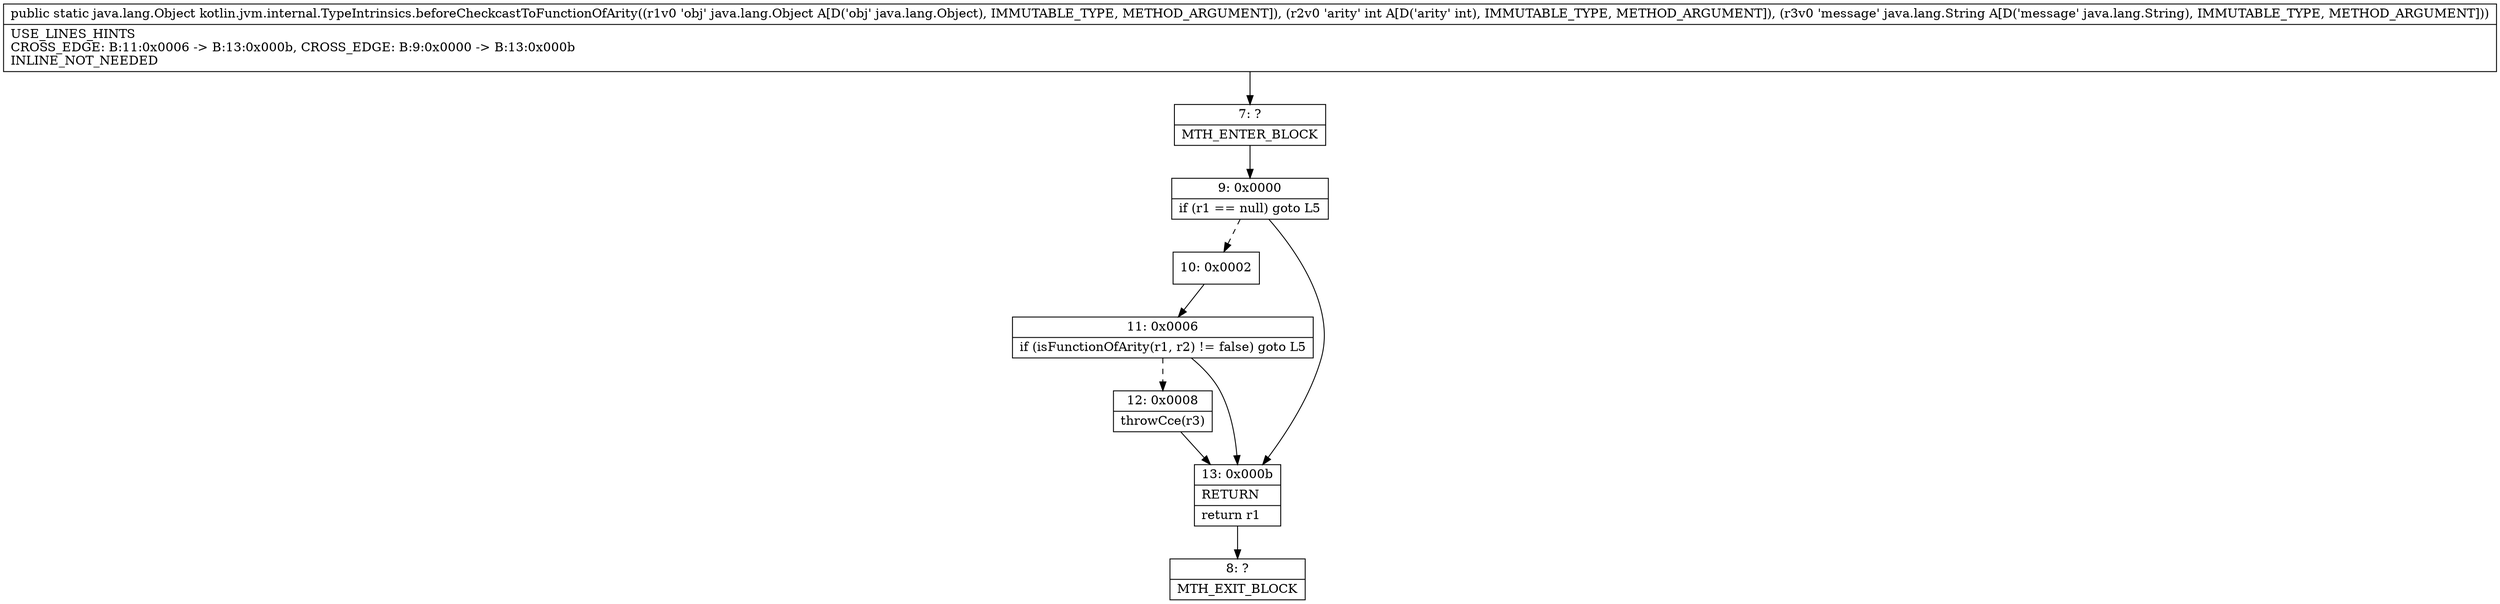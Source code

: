 digraph "CFG forkotlin.jvm.internal.TypeIntrinsics.beforeCheckcastToFunctionOfArity(Ljava\/lang\/Object;ILjava\/lang\/String;)Ljava\/lang\/Object;" {
Node_7 [shape=record,label="{7\:\ ?|MTH_ENTER_BLOCK\l}"];
Node_9 [shape=record,label="{9\:\ 0x0000|if (r1 == null) goto L5\l}"];
Node_10 [shape=record,label="{10\:\ 0x0002}"];
Node_11 [shape=record,label="{11\:\ 0x0006|if (isFunctionOfArity(r1, r2) != false) goto L5\l}"];
Node_12 [shape=record,label="{12\:\ 0x0008|throwCce(r3)\l}"];
Node_13 [shape=record,label="{13\:\ 0x000b|RETURN\l|return r1\l}"];
Node_8 [shape=record,label="{8\:\ ?|MTH_EXIT_BLOCK\l}"];
MethodNode[shape=record,label="{public static java.lang.Object kotlin.jvm.internal.TypeIntrinsics.beforeCheckcastToFunctionOfArity((r1v0 'obj' java.lang.Object A[D('obj' java.lang.Object), IMMUTABLE_TYPE, METHOD_ARGUMENT]), (r2v0 'arity' int A[D('arity' int), IMMUTABLE_TYPE, METHOD_ARGUMENT]), (r3v0 'message' java.lang.String A[D('message' java.lang.String), IMMUTABLE_TYPE, METHOD_ARGUMENT]))  | USE_LINES_HINTS\lCROSS_EDGE: B:11:0x0006 \-\> B:13:0x000b, CROSS_EDGE: B:9:0x0000 \-\> B:13:0x000b\lINLINE_NOT_NEEDED\l}"];
MethodNode -> Node_7;Node_7 -> Node_9;
Node_9 -> Node_10[style=dashed];
Node_9 -> Node_13;
Node_10 -> Node_11;
Node_11 -> Node_12[style=dashed];
Node_11 -> Node_13;
Node_12 -> Node_13;
Node_13 -> Node_8;
}

